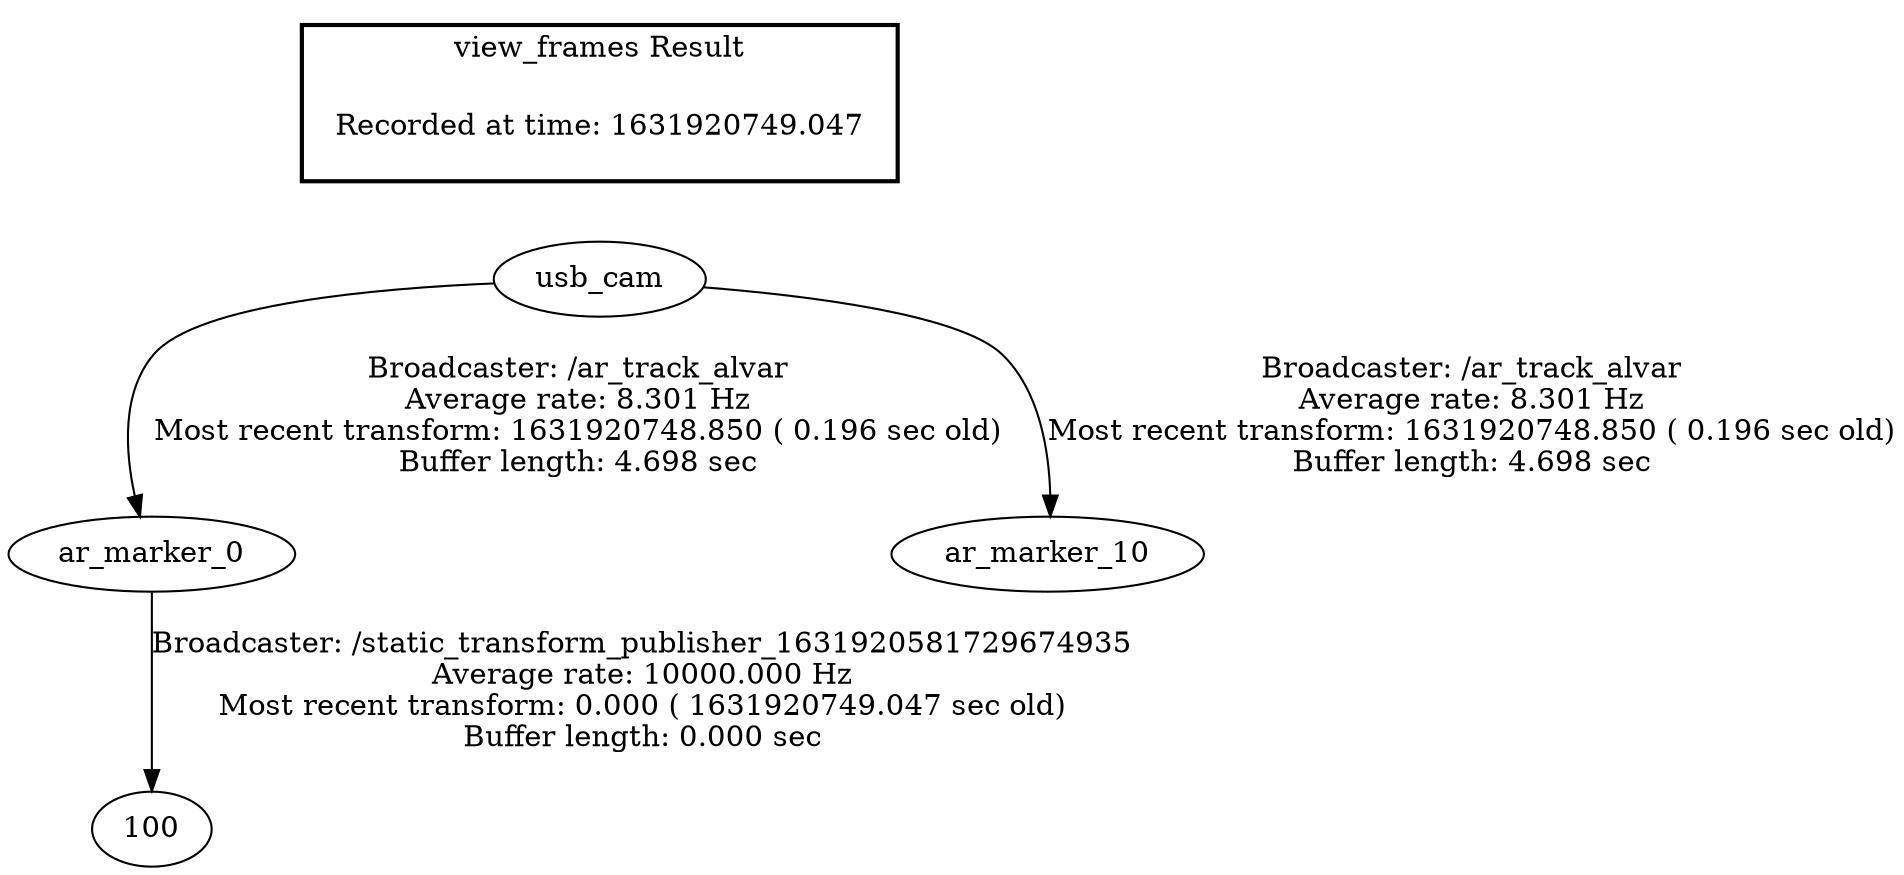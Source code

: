 digraph G {
"ar_marker_0" -> "100"[label="Broadcaster: /static_transform_publisher_1631920581729674935\nAverage rate: 10000.000 Hz\nMost recent transform: 0.000 ( 1631920749.047 sec old)\nBuffer length: 0.000 sec\n"];
"usb_cam" -> "ar_marker_0"[label="Broadcaster: /ar_track_alvar\nAverage rate: 8.301 Hz\nMost recent transform: 1631920748.850 ( 0.196 sec old)\nBuffer length: 4.698 sec\n"];
"usb_cam" -> "ar_marker_10"[label="Broadcaster: /ar_track_alvar\nAverage rate: 8.301 Hz\nMost recent transform: 1631920748.850 ( 0.196 sec old)\nBuffer length: 4.698 sec\n"];
edge [style=invis];
 subgraph cluster_legend { style=bold; color=black; label ="view_frames Result";
"Recorded at time: 1631920749.047"[ shape=plaintext ] ;
 }->"usb_cam";
}